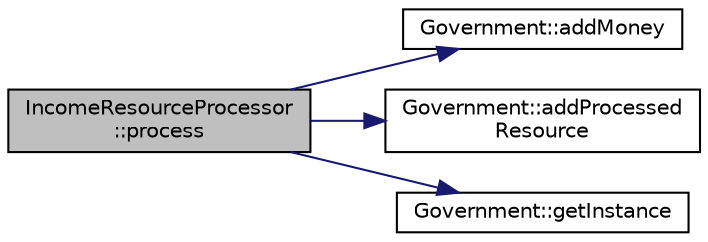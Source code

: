 digraph "IncomeResourceProcessor::process"
{
 // LATEX_PDF_SIZE
  edge [fontname="Helvetica",fontsize="10",labelfontname="Helvetica",labelfontsize="10"];
  node [fontname="Helvetica",fontsize="10",shape=record];
  rankdir="LR";
  Node1 [label="IncomeResourceProcessor\l::process",height=0.2,width=0.4,color="black", fillcolor="grey75", style="filled", fontcolor="black",tooltip="Processes a specified amount of the resource, deducting it from storage."];
  Node1 -> Node2 [color="midnightblue",fontsize="10",style="solid",fontname="Helvetica"];
  Node2 [label="Government::addMoney",height=0.2,width=0.4,color="black", fillcolor="white", style="filled",URL="$classGovernment.html#a1d05771ae8b221d76ecd5ba315b2473e",tooltip="Adds a specified amount of money to the government funds."];
  Node1 -> Node3 [color="midnightblue",fontsize="10",style="solid",fontname="Helvetica"];
  Node3 [label="Government::addProcessed\lResource",height=0.2,width=0.4,color="black", fillcolor="white", style="filled",URL="$classGovernment.html#ac2653007af2558b7edfc8c5a80aae0c7",tooltip="Adds a processed resource to the government's records."];
  Node1 -> Node4 [color="midnightblue",fontsize="10",style="solid",fontname="Helvetica"];
  Node4 [label="Government::getInstance",height=0.2,width=0.4,color="black", fillcolor="white", style="filled",URL="$classGovernment.html#a18e3da6a1d6cae38f6eea1d50fe77288",tooltip="Retrieves the singleton instance of the Government class."];
}
